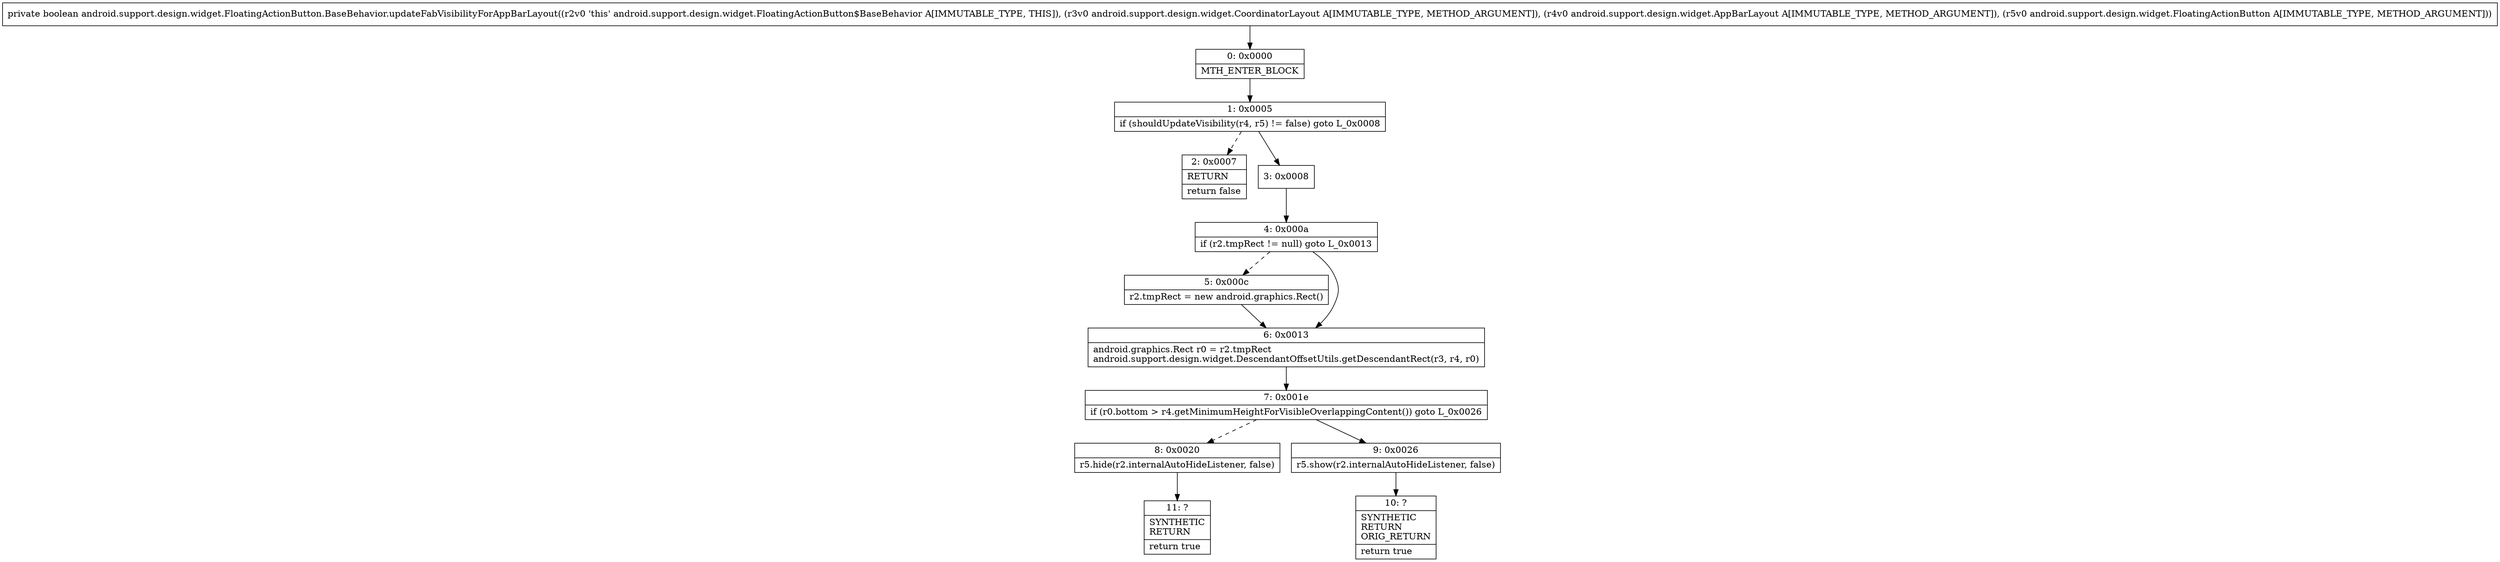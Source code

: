 digraph "CFG forandroid.support.design.widget.FloatingActionButton.BaseBehavior.updateFabVisibilityForAppBarLayout(Landroid\/support\/design\/widget\/CoordinatorLayout;Landroid\/support\/design\/widget\/AppBarLayout;Landroid\/support\/design\/widget\/FloatingActionButton;)Z" {
Node_0 [shape=record,label="{0\:\ 0x0000|MTH_ENTER_BLOCK\l}"];
Node_1 [shape=record,label="{1\:\ 0x0005|if (shouldUpdateVisibility(r4, r5) != false) goto L_0x0008\l}"];
Node_2 [shape=record,label="{2\:\ 0x0007|RETURN\l|return false\l}"];
Node_3 [shape=record,label="{3\:\ 0x0008}"];
Node_4 [shape=record,label="{4\:\ 0x000a|if (r2.tmpRect != null) goto L_0x0013\l}"];
Node_5 [shape=record,label="{5\:\ 0x000c|r2.tmpRect = new android.graphics.Rect()\l}"];
Node_6 [shape=record,label="{6\:\ 0x0013|android.graphics.Rect r0 = r2.tmpRect\landroid.support.design.widget.DescendantOffsetUtils.getDescendantRect(r3, r4, r0)\l}"];
Node_7 [shape=record,label="{7\:\ 0x001e|if (r0.bottom \> r4.getMinimumHeightForVisibleOverlappingContent()) goto L_0x0026\l}"];
Node_8 [shape=record,label="{8\:\ 0x0020|r5.hide(r2.internalAutoHideListener, false)\l}"];
Node_9 [shape=record,label="{9\:\ 0x0026|r5.show(r2.internalAutoHideListener, false)\l}"];
Node_10 [shape=record,label="{10\:\ ?|SYNTHETIC\lRETURN\lORIG_RETURN\l|return true\l}"];
Node_11 [shape=record,label="{11\:\ ?|SYNTHETIC\lRETURN\l|return true\l}"];
MethodNode[shape=record,label="{private boolean android.support.design.widget.FloatingActionButton.BaseBehavior.updateFabVisibilityForAppBarLayout((r2v0 'this' android.support.design.widget.FloatingActionButton$BaseBehavior A[IMMUTABLE_TYPE, THIS]), (r3v0 android.support.design.widget.CoordinatorLayout A[IMMUTABLE_TYPE, METHOD_ARGUMENT]), (r4v0 android.support.design.widget.AppBarLayout A[IMMUTABLE_TYPE, METHOD_ARGUMENT]), (r5v0 android.support.design.widget.FloatingActionButton A[IMMUTABLE_TYPE, METHOD_ARGUMENT])) }"];
MethodNode -> Node_0;
Node_0 -> Node_1;
Node_1 -> Node_2[style=dashed];
Node_1 -> Node_3;
Node_3 -> Node_4;
Node_4 -> Node_5[style=dashed];
Node_4 -> Node_6;
Node_5 -> Node_6;
Node_6 -> Node_7;
Node_7 -> Node_8[style=dashed];
Node_7 -> Node_9;
Node_8 -> Node_11;
Node_9 -> Node_10;
}

